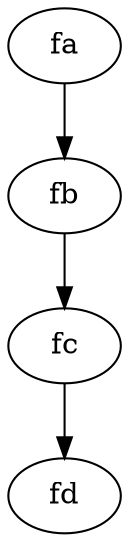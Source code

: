 # Executado assim: ./output2dot.sh 
# https://graphviz.org/doc/info/lang.html
digraph {
  x55edf0e13370 -> x55edf0e133e0
  x55edf0e133e0 -> x55edf0e13450
  x55edf0e13450 -> x55edf0e134c0
  x55edf0e134c0 [label="fd"]
  x55edf0e13450 [label="fc"]
  x55edf0e133e0 [label="fb"]
  x55edf0e13370 [label="fa"]
}
